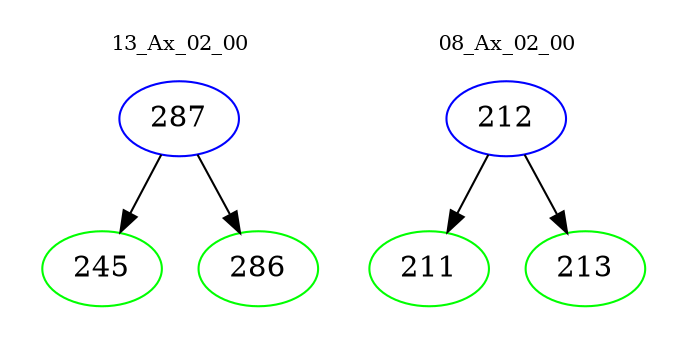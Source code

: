 digraph{
subgraph cluster_0 {
color = white
label = "13_Ax_02_00";
fontsize=10;
T0_287 [label="287", color="blue"]
T0_287 -> T0_245 [color="black"]
T0_245 [label="245", color="green"]
T0_287 -> T0_286 [color="black"]
T0_286 [label="286", color="green"]
}
subgraph cluster_1 {
color = white
label = "08_Ax_02_00";
fontsize=10;
T1_212 [label="212", color="blue"]
T1_212 -> T1_211 [color="black"]
T1_211 [label="211", color="green"]
T1_212 -> T1_213 [color="black"]
T1_213 [label="213", color="green"]
}
}
